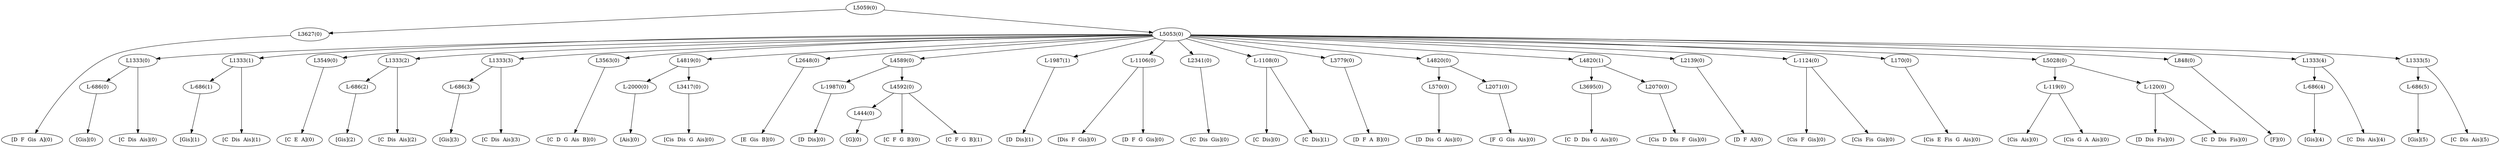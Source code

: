 digraph sample{
"L3627(0)"->"[D  F  Gis  A](0)"
"L-686(0)"->"[Gis](0)"
"L1333(0)"->"[C  Dis  Ais](0)"
"L1333(0)"->"L-686(0)"
"L-686(1)"->"[Gis](1)"
"L1333(1)"->"[C  Dis  Ais](1)"
"L1333(1)"->"L-686(1)"
"L3549(0)"->"[C  E  A](0)"
"L-686(2)"->"[Gis](2)"
"L1333(2)"->"[C  Dis  Ais](2)"
"L1333(2)"->"L-686(2)"
"L-686(3)"->"[Gis](3)"
"L1333(3)"->"[C  Dis  Ais](3)"
"L1333(3)"->"L-686(3)"
"L3563(0)"->"[C  D  G  Ais  B](0)"
"L-2000(0)"->"[Ais](0)"
"L3417(0)"->"[Cis  Dis  G  Ais](0)"
"L4819(0)"->"L-2000(0)"
"L4819(0)"->"L3417(0)"
"L2648(0)"->"[E  Gis  B](0)"
"L-1987(0)"->"[D  Dis](0)"
"L444(0)"->"[G](0)"
"L4592(0)"->"[C  F  G  B](0)"
"L4592(0)"->"L444(0)"
"L4592(0)"->"[C  F  G  B](1)"
"L4589(0)"->"L-1987(0)"
"L4589(0)"->"L4592(0)"
"L-1987(1)"->"[D  Dis](1)"
"L-1106(0)"->"[Dis  F  Gis](0)"
"L-1106(0)"->"[D  F  G  Gis](0)"
"L2341(0)"->"[C  Dis  Gis](0)"
"L-1108(0)"->"[C  Dis](0)"
"L-1108(0)"->"[C  Dis](1)"
"L3779(0)"->"[D  F  A  B](0)"
"L570(0)"->"[D  Dis  G  Ais](0)"
"L2071(0)"->"[F  G  Gis  Ais](0)"
"L4820(0)"->"L570(0)"
"L4820(0)"->"L2071(0)"
"L3695(0)"->"[C  D  Dis  G  Ais](0)"
"L2070(0)"->"[Cis  D  Dis  F  Gis](0)"
"L4820(1)"->"L3695(0)"
"L4820(1)"->"L2070(0)"
"L2139(0)"->"[D  F  A](0)"
"L-1124(0)"->"[Cis  F  Gis](0)"
"L-1124(0)"->"[Cis  Fis  Gis](0)"
"L170(0)"->"[Cis  E  Fis  G  Ais](0)"
"L-119(0)"->"[Cis  Ais](0)"
"L-119(0)"->"[Cis  G  A  Ais](0)"
"L-120(0)"->"[D  Dis  Fis](0)"
"L-120(0)"->"[C  D  Dis  Fis](0)"
"L5028(0)"->"L-119(0)"
"L5028(0)"->"L-120(0)"
"L848(0)"->"[F](0)"
"L-686(4)"->"[Gis](4)"
"L1333(4)"->"[C  Dis  Ais](4)"
"L1333(4)"->"L-686(4)"
"L-686(5)"->"[Gis](5)"
"L1333(5)"->"[C  Dis  Ais](5)"
"L1333(5)"->"L-686(5)"
"L5053(0)"->"L1333(0)"
"L5053(0)"->"L1333(1)"
"L5053(0)"->"L3549(0)"
"L5053(0)"->"L1333(2)"
"L5053(0)"->"L1333(3)"
"L5053(0)"->"L3563(0)"
"L5053(0)"->"L4819(0)"
"L5053(0)"->"L2648(0)"
"L5053(0)"->"L4589(0)"
"L5053(0)"->"L-1987(1)"
"L5053(0)"->"L-1106(0)"
"L5053(0)"->"L2341(0)"
"L5053(0)"->"L-1108(0)"
"L5053(0)"->"L3779(0)"
"L5053(0)"->"L4820(0)"
"L5053(0)"->"L4820(1)"
"L5053(0)"->"L2139(0)"
"L5053(0)"->"L-1124(0)"
"L5053(0)"->"L170(0)"
"L5053(0)"->"L5028(0)"
"L5053(0)"->"L848(0)"
"L5053(0)"->"L1333(4)"
"L5053(0)"->"L1333(5)"
"L5059(0)"->"L3627(0)"
"L5059(0)"->"L5053(0)"
{rank = min; "L5059(0)"}
{rank = same; "L3627(0)"; "L5053(0)";}
{rank = same; "L1333(0)"; "L1333(1)"; "L3549(0)"; "L1333(2)"; "L1333(3)"; "L3563(0)"; "L4819(0)"; "L2648(0)"; "L4589(0)"; "L-1987(1)"; "L-1106(0)"; "L2341(0)"; "L-1108(0)"; "L3779(0)"; "L4820(0)"; "L4820(1)"; "L2139(0)"; "L-1124(0)"; "L170(0)"; "L5028(0)"; "L848(0)"; "L1333(4)"; "L1333(5)";}
{rank = same; "L-686(0)"; "L-686(1)"; "L-686(2)"; "L-686(3)"; "L-2000(0)"; "L3417(0)"; "L-1987(0)"; "L4592(0)"; "L570(0)"; "L2071(0)"; "L3695(0)"; "L2070(0)"; "L-119(0)"; "L-120(0)"; "L-686(4)"; "L-686(5)";}
{rank = same; "L444(0)";}
{rank = max; "[Ais](0)"; "[C  D  Dis  Fis](0)"; "[C  D  Dis  G  Ais](0)"; "[C  D  G  Ais  B](0)"; "[C  Dis  Ais](0)"; "[C  Dis  Ais](1)"; "[C  Dis  Ais](2)"; "[C  Dis  Ais](3)"; "[C  Dis  Ais](4)"; "[C  Dis  Ais](5)"; "[C  Dis  Gis](0)"; "[C  Dis](0)"; "[C  Dis](1)"; "[C  E  A](0)"; "[C  F  G  B](0)"; "[C  F  G  B](1)"; "[Cis  Ais](0)"; "[Cis  D  Dis  F  Gis](0)"; "[Cis  Dis  G  Ais](0)"; "[Cis  E  Fis  G  Ais](0)"; "[Cis  F  Gis](0)"; "[Cis  Fis  Gis](0)"; "[Cis  G  A  Ais](0)"; "[D  Dis  Fis](0)"; "[D  Dis  G  Ais](0)"; "[D  Dis](0)"; "[D  Dis](1)"; "[D  F  A  B](0)"; "[D  F  A](0)"; "[D  F  G  Gis](0)"; "[D  F  Gis  A](0)"; "[Dis  F  Gis](0)"; "[E  Gis  B](0)"; "[F  G  Gis  Ais](0)"; "[F](0)"; "[G](0)"; "[Gis](0)"; "[Gis](1)"; "[Gis](2)"; "[Gis](3)"; "[Gis](4)"; "[Gis](5)";}
}